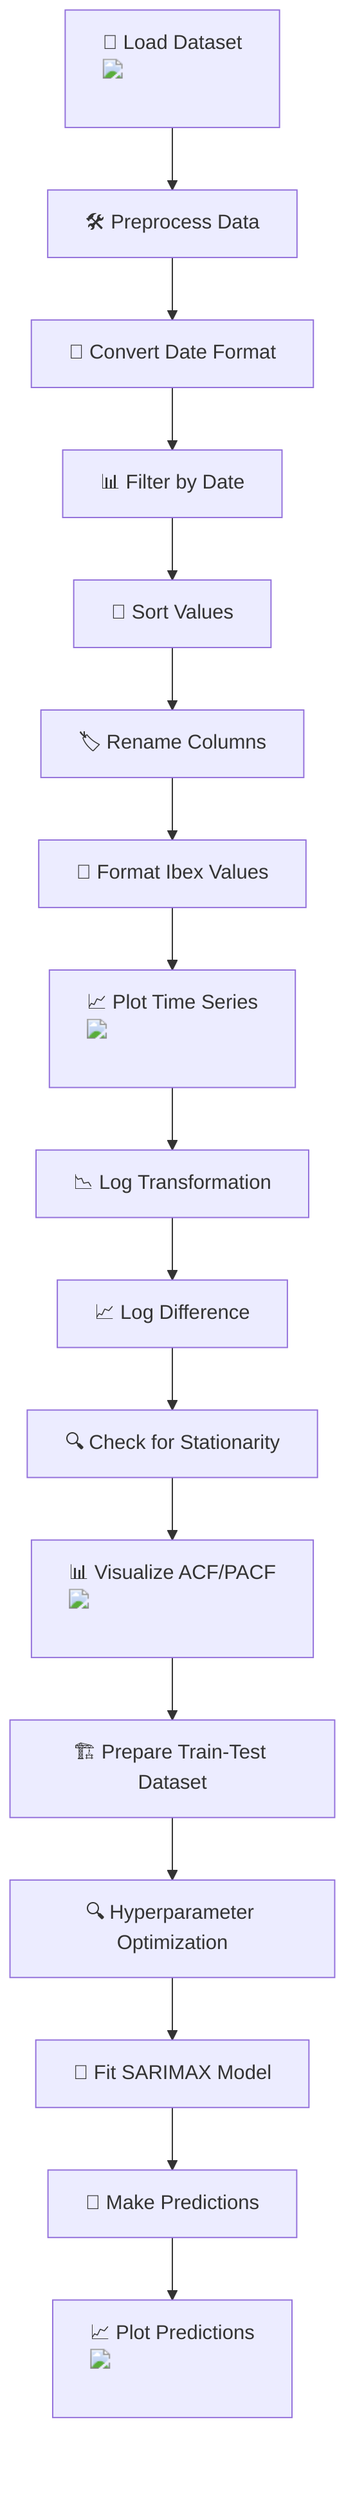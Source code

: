 graph TD;
    A["📂 Load Dataset <img src='dummy_plots/file.svg' /><br/>"] --> B["🛠️ Preprocess Data"];
    B --> C["📅 Convert Date Format"];
    C --> D["📊 Filter by Date"];
    D --> E["📅 Sort Values"];
    E --> F["🏷️ Rename Columns"];
    F --> G["🔄 Format Ibex Values"];
    G --> H["📈 Plot Time Series <img src='dummy_plots/lineplot_template.svg' /><br/>"];
    H --> I["📉 Log Transformation"];
    I --> J["📈 Log Difference"];
    J --> K["🔍 Check for Stationarity"];
    K --> L["📊 Visualize ACF/PACF <img src='dummy_plots/scatter_plot_template.svg' /><br/>"];
    L --> M["🏗️ Prepare Train-Test Dataset"];
    M --> N["🔍 Hyperparameter Optimization"];
    N --> O["🤖 Fit SARIMAX Model"];
    O --> P["🔮 Make Predictions"];
    P --> Q["📈 Plot Predictions <img src='dummy_plots/lineplot_template.svg' /><br/>"];